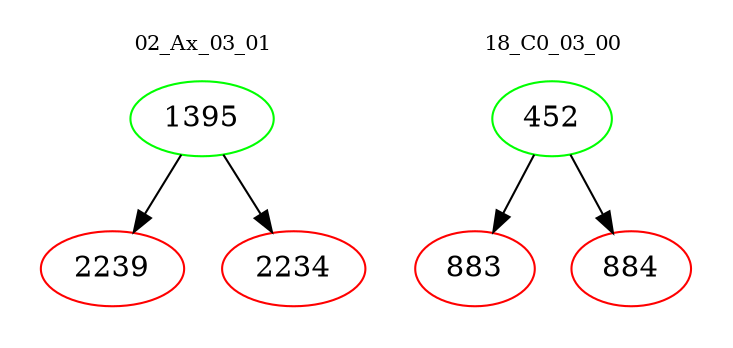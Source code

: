 digraph{
subgraph cluster_0 {
color = white
label = "02_Ax_03_01";
fontsize=10;
T0_1395 [label="1395", color="green"]
T0_1395 -> T0_2239 [color="black"]
T0_2239 [label="2239", color="red"]
T0_1395 -> T0_2234 [color="black"]
T0_2234 [label="2234", color="red"]
}
subgraph cluster_1 {
color = white
label = "18_C0_03_00";
fontsize=10;
T1_452 [label="452", color="green"]
T1_452 -> T1_883 [color="black"]
T1_883 [label="883", color="red"]
T1_452 -> T1_884 [color="black"]
T1_884 [label="884", color="red"]
}
}
